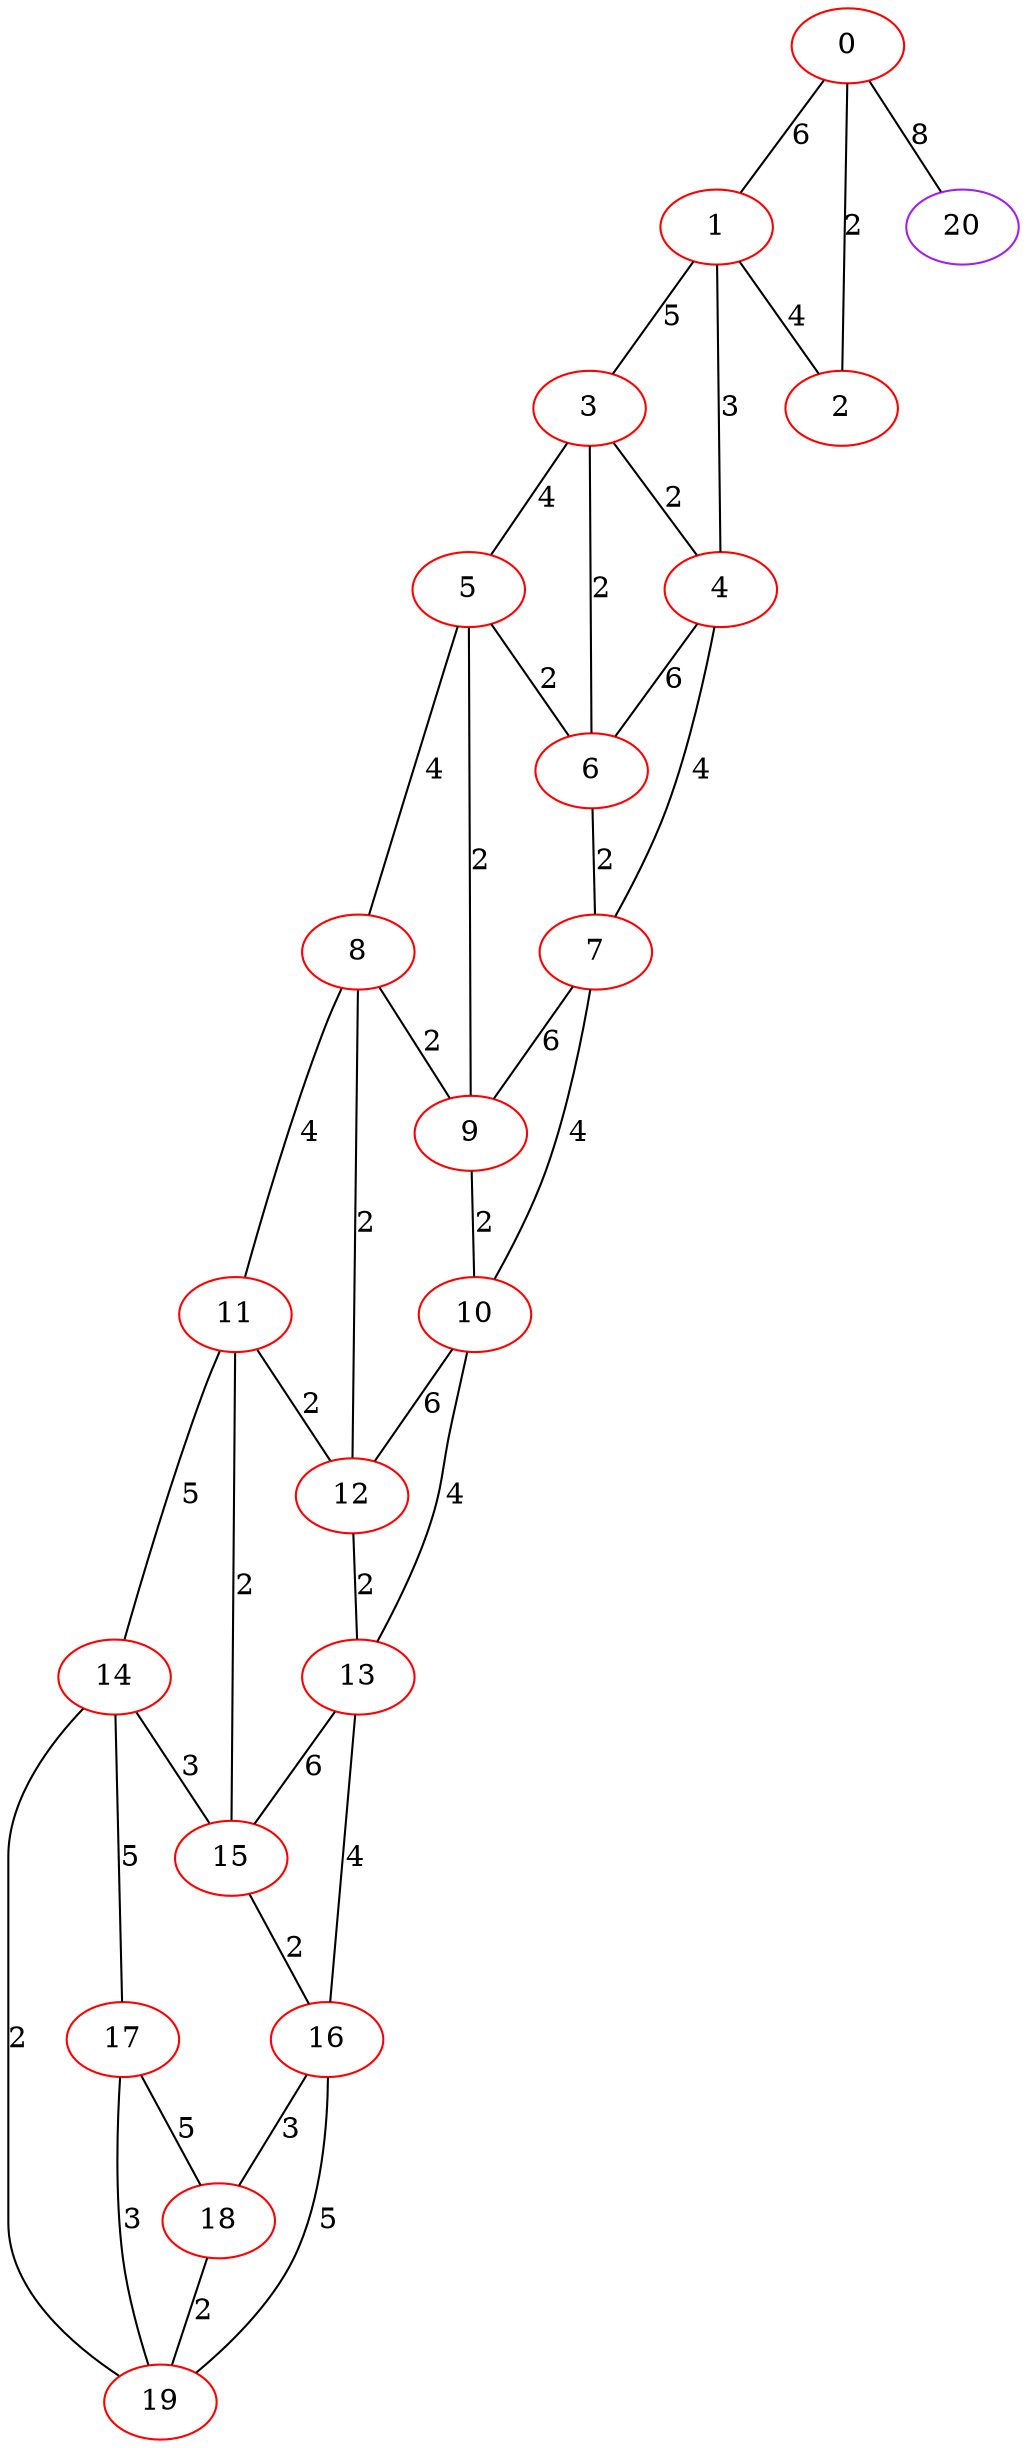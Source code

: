 graph "" {
0 [color=red, weight=1];
1 [color=red, weight=1];
2 [color=red, weight=1];
3 [color=red, weight=1];
4 [color=red, weight=1];
5 [color=red, weight=1];
6 [color=red, weight=1];
7 [color=red, weight=1];
8 [color=red, weight=1];
9 [color=red, weight=1];
10 [color=red, weight=1];
11 [color=red, weight=1];
12 [color=red, weight=1];
13 [color=red, weight=1];
14 [color=red, weight=1];
15 [color=red, weight=1];
16 [color=red, weight=1];
17 [color=red, weight=1];
18 [color=red, weight=1];
19 [color=red, weight=1];
20 [color=purple, weight=4];
0 -- 1  [key=0, label=6];
0 -- 2  [key=0, label=2];
0 -- 20  [key=0, label=8];
1 -- 2  [key=0, label=4];
1 -- 3  [key=0, label=5];
1 -- 4  [key=0, label=3];
3 -- 4  [key=0, label=2];
3 -- 5  [key=0, label=4];
3 -- 6  [key=0, label=2];
4 -- 6  [key=0, label=6];
4 -- 7  [key=0, label=4];
5 -- 8  [key=0, label=4];
5 -- 9  [key=0, label=2];
5 -- 6  [key=0, label=2];
6 -- 7  [key=0, label=2];
7 -- 9  [key=0, label=6];
7 -- 10  [key=0, label=4];
8 -- 9  [key=0, label=2];
8 -- 11  [key=0, label=4];
8 -- 12  [key=0, label=2];
9 -- 10  [key=0, label=2];
10 -- 12  [key=0, label=6];
10 -- 13  [key=0, label=4];
11 -- 12  [key=0, label=2];
11 -- 14  [key=0, label=5];
11 -- 15  [key=0, label=2];
12 -- 13  [key=0, label=2];
13 -- 16  [key=0, label=4];
13 -- 15  [key=0, label=6];
14 -- 17  [key=0, label=5];
14 -- 19  [key=0, label=2];
14 -- 15  [key=0, label=3];
15 -- 16  [key=0, label=2];
16 -- 18  [key=0, label=3];
16 -- 19  [key=0, label=5];
17 -- 18  [key=0, label=5];
17 -- 19  [key=0, label=3];
18 -- 19  [key=0, label=2];
}
